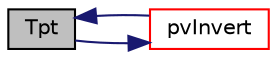 digraph "Tpt"
{
  bgcolor="transparent";
  edge [fontname="Helvetica",fontsize="10",labelfontname="Helvetica",labelfontsize="10"];
  node [fontname="Helvetica",fontsize="10",shape=record];
  rankdir="LR";
  Node1 [label="Tpt",height=0.2,width=0.4,color="black", fillcolor="grey75", style="filled", fontcolor="black"];
  Node1 -> Node2 [color="midnightblue",fontsize="10",style="solid",fontname="Helvetica"];
  Node2 [label="pvInvert",height=0.2,width=0.4,color="red",URL="$a01392.html#ac74418355537b4f4519db841c6062d98",tooltip="Invert the vapour pressure relationship to retrieve the boiling. "];
  Node2 -> Node1 [color="midnightblue",fontsize="10",style="solid",fontname="Helvetica"];
}
